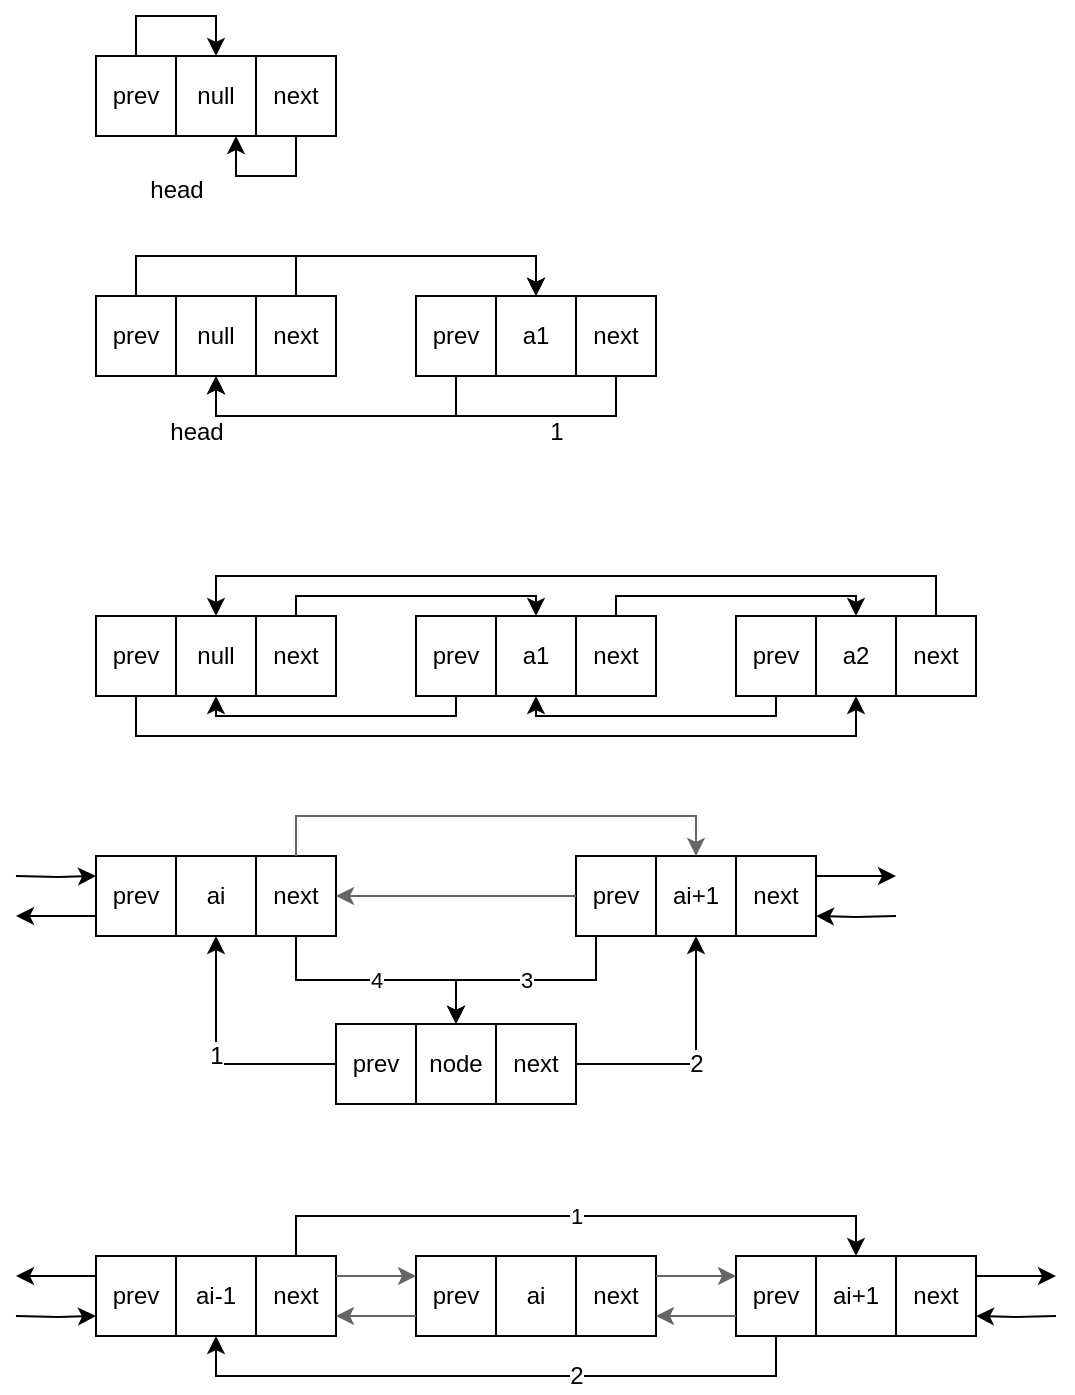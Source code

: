<mxfile pages="1" version="11.2.9" type="github"><diagram id="3NOq_5l3K2qo0K7yDAGA" name="第 1 页"><mxGraphModel dx="1422" dy="762" grid="1" gridSize="10" guides="1" tooltips="1" connect="1" arrows="1" fold="1" page="1" pageScale="1" pageWidth="827" pageHeight="1169" math="0" shadow="0"><root><mxCell id="0"/><mxCell id="1" parent="0"/><mxCell id="lAxvFlFjFvv3LwV3cR8G-6" value="" style="group" vertex="1" connectable="0" parent="1"><mxGeometry x="80" y="80" width="120" height="40" as="geometry"/></mxCell><mxCell id="lAxvFlFjFvv3LwV3cR8G-8" style="edgeStyle=orthogonalEdgeStyle;rounded=0;orthogonalLoop=1;jettySize=auto;html=1;exitX=0.5;exitY=0;exitDx=0;exitDy=0;" edge="1" parent="lAxvFlFjFvv3LwV3cR8G-6" source="lAxvFlFjFvv3LwV3cR8G-1" target="lAxvFlFjFvv3LwV3cR8G-4"><mxGeometry relative="1" as="geometry"><Array as="points"><mxPoint x="20"/><mxPoint x="20" y="-20"/><mxPoint x="60" y="-20"/></Array></mxGeometry></mxCell><mxCell id="lAxvFlFjFvv3LwV3cR8G-1" value="prev" style="rounded=0;whiteSpace=wrap;html=1;" vertex="1" parent="lAxvFlFjFvv3LwV3cR8G-6"><mxGeometry width="40" height="40" as="geometry"/></mxCell><mxCell id="lAxvFlFjFvv3LwV3cR8G-4" value="null" style="rounded=0;whiteSpace=wrap;html=1;" vertex="1" parent="lAxvFlFjFvv3LwV3cR8G-6"><mxGeometry x="40" width="40" height="40" as="geometry"/></mxCell><mxCell id="lAxvFlFjFvv3LwV3cR8G-14" style="edgeStyle=orthogonalEdgeStyle;rounded=0;orthogonalLoop=1;jettySize=auto;html=1;entryX=0.75;entryY=1;entryDx=0;entryDy=0;" edge="1" parent="lAxvFlFjFvv3LwV3cR8G-6" source="lAxvFlFjFvv3LwV3cR8G-5" target="lAxvFlFjFvv3LwV3cR8G-4"><mxGeometry relative="1" as="geometry"><Array as="points"><mxPoint x="100" y="60"/><mxPoint x="70" y="60"/></Array></mxGeometry></mxCell><mxCell id="lAxvFlFjFvv3LwV3cR8G-5" value="next" style="rounded=0;whiteSpace=wrap;html=1;" vertex="1" parent="lAxvFlFjFvv3LwV3cR8G-6"><mxGeometry x="80" width="40" height="40" as="geometry"/></mxCell><mxCell id="lAxvFlFjFvv3LwV3cR8G-7" value="head" style="text;html=1;resizable=0;points=[];autosize=1;align=center;verticalAlign=middle;spacingTop=-4;textDirection=rtl;rounded=0;fontStyle=0" vertex="1" parent="1"><mxGeometry x="100" y="139" width="40" height="20" as="geometry"/></mxCell><mxCell id="lAxvFlFjFvv3LwV3cR8G-15" value="" style="group" vertex="1" connectable="0" parent="1"><mxGeometry x="80" y="200" width="120" height="40" as="geometry"/></mxCell><mxCell id="lAxvFlFjFvv3LwV3cR8G-17" value="prev" style="rounded=0;whiteSpace=wrap;html=1;" vertex="1" parent="lAxvFlFjFvv3LwV3cR8G-15"><mxGeometry width="40" height="40" as="geometry"/></mxCell><mxCell id="lAxvFlFjFvv3LwV3cR8G-18" value="null" style="rounded=0;whiteSpace=wrap;html=1;" vertex="1" parent="lAxvFlFjFvv3LwV3cR8G-15"><mxGeometry x="40" width="40" height="40" as="geometry"/></mxCell><mxCell id="lAxvFlFjFvv3LwV3cR8G-20" value="next" style="rounded=0;whiteSpace=wrap;html=1;" vertex="1" parent="lAxvFlFjFvv3LwV3cR8G-15"><mxGeometry x="80" width="40" height="40" as="geometry"/></mxCell><mxCell id="lAxvFlFjFvv3LwV3cR8G-21" value="head" style="text;html=1;resizable=0;points=[];autosize=1;align=center;verticalAlign=middle;spacingTop=-4;textDirection=rtl;rounded=0;fontStyle=0" vertex="1" parent="1"><mxGeometry x="110" y="260" width="40" height="20" as="geometry"/></mxCell><mxCell id="lAxvFlFjFvv3LwV3cR8G-22" value="" style="group" vertex="1" connectable="0" parent="1"><mxGeometry x="240" y="200" width="120" height="40" as="geometry"/></mxCell><mxCell id="lAxvFlFjFvv3LwV3cR8G-24" value="prev" style="rounded=0;whiteSpace=wrap;html=1;" vertex="1" parent="lAxvFlFjFvv3LwV3cR8G-22"><mxGeometry width="40" height="40" as="geometry"/></mxCell><mxCell id="lAxvFlFjFvv3LwV3cR8G-25" value="a1" style="rounded=0;whiteSpace=wrap;html=1;" vertex="1" parent="lAxvFlFjFvv3LwV3cR8G-22"><mxGeometry x="40" width="40" height="40" as="geometry"/></mxCell><mxCell id="lAxvFlFjFvv3LwV3cR8G-27" value="next" style="rounded=0;whiteSpace=wrap;html=1;" vertex="1" parent="lAxvFlFjFvv3LwV3cR8G-22"><mxGeometry x="80" width="40" height="40" as="geometry"/></mxCell><mxCell id="lAxvFlFjFvv3LwV3cR8G-28" value="1" style="text;html=1;resizable=0;points=[];autosize=1;align=center;verticalAlign=middle;spacingTop=-4;textDirection=rtl;rounded=0;fontStyle=0" vertex="1" parent="1"><mxGeometry x="300" y="260" width="20" height="20" as="geometry"/></mxCell><mxCell id="lAxvFlFjFvv3LwV3cR8G-31" style="edgeStyle=orthogonalEdgeStyle;rounded=0;orthogonalLoop=1;jettySize=auto;html=1;exitX=0.5;exitY=0;exitDx=0;exitDy=0;entryX=0.5;entryY=0;entryDx=0;entryDy=0;" edge="1" parent="1" source="lAxvFlFjFvv3LwV3cR8G-20" target="lAxvFlFjFvv3LwV3cR8G-25"><mxGeometry relative="1" as="geometry"/></mxCell><mxCell id="lAxvFlFjFvv3LwV3cR8G-32" style="edgeStyle=orthogonalEdgeStyle;rounded=0;orthogonalLoop=1;jettySize=auto;html=1;entryX=0.5;entryY=1;entryDx=0;entryDy=0;" edge="1" parent="1" source="lAxvFlFjFvv3LwV3cR8G-24" target="lAxvFlFjFvv3LwV3cR8G-18"><mxGeometry relative="1" as="geometry"><Array as="points"><mxPoint x="260" y="260"/><mxPoint x="140" y="260"/></Array></mxGeometry></mxCell><mxCell id="lAxvFlFjFvv3LwV3cR8G-33" style="edgeStyle=orthogonalEdgeStyle;rounded=0;orthogonalLoop=1;jettySize=auto;html=1;exitX=0.5;exitY=0;exitDx=0;exitDy=0;entryX=0.5;entryY=0;entryDx=0;entryDy=0;" edge="1" parent="1" source="lAxvFlFjFvv3LwV3cR8G-17" target="lAxvFlFjFvv3LwV3cR8G-25"><mxGeometry relative="1" as="geometry"/></mxCell><mxCell id="lAxvFlFjFvv3LwV3cR8G-34" style="edgeStyle=orthogonalEdgeStyle;rounded=0;orthogonalLoop=1;jettySize=auto;html=1;exitX=0.5;exitY=1;exitDx=0;exitDy=0;entryX=0.5;entryY=1;entryDx=0;entryDy=0;" edge="1" parent="1" source="lAxvFlFjFvv3LwV3cR8G-27" target="lAxvFlFjFvv3LwV3cR8G-18"><mxGeometry relative="1" as="geometry"><mxPoint x="140" y="250" as="targetPoint"/><Array as="points"><mxPoint x="340" y="260"/><mxPoint x="140" y="260"/></Array></mxGeometry></mxCell><mxCell id="lAxvFlFjFvv3LwV3cR8G-35" value="" style="group" vertex="1" connectable="0" parent="1"><mxGeometry x="80" y="360" width="120" height="40" as="geometry"/></mxCell><mxCell id="lAxvFlFjFvv3LwV3cR8G-37" value="prev" style="rounded=0;whiteSpace=wrap;html=1;" vertex="1" parent="lAxvFlFjFvv3LwV3cR8G-35"><mxGeometry width="40" height="40" as="geometry"/></mxCell><mxCell id="lAxvFlFjFvv3LwV3cR8G-38" value="null" style="rounded=0;whiteSpace=wrap;html=1;" vertex="1" parent="lAxvFlFjFvv3LwV3cR8G-35"><mxGeometry x="40" width="40" height="40" as="geometry"/></mxCell><mxCell id="lAxvFlFjFvv3LwV3cR8G-40" value="next" style="rounded=0;whiteSpace=wrap;html=1;" vertex="1" parent="lAxvFlFjFvv3LwV3cR8G-35"><mxGeometry x="80" width="40" height="40" as="geometry"/></mxCell><mxCell id="lAxvFlFjFvv3LwV3cR8G-41" value="" style="group" vertex="1" connectable="0" parent="1"><mxGeometry x="240" y="360" width="120" height="40" as="geometry"/></mxCell><mxCell id="lAxvFlFjFvv3LwV3cR8G-42" value="prev" style="rounded=0;whiteSpace=wrap;html=1;" vertex="1" parent="lAxvFlFjFvv3LwV3cR8G-41"><mxGeometry width="40" height="40" as="geometry"/></mxCell><mxCell id="lAxvFlFjFvv3LwV3cR8G-43" value="a1" style="rounded=0;whiteSpace=wrap;html=1;" vertex="1" parent="lAxvFlFjFvv3LwV3cR8G-41"><mxGeometry x="40" width="40" height="40" as="geometry"/></mxCell><mxCell id="lAxvFlFjFvv3LwV3cR8G-44" value="next" style="rounded=0;whiteSpace=wrap;html=1;" vertex="1" parent="lAxvFlFjFvv3LwV3cR8G-41"><mxGeometry x="80" width="40" height="40" as="geometry"/></mxCell><mxCell id="lAxvFlFjFvv3LwV3cR8G-45" value="" style="group" vertex="1" connectable="0" parent="1"><mxGeometry x="400" y="360" width="120" height="40" as="geometry"/></mxCell><mxCell id="lAxvFlFjFvv3LwV3cR8G-46" value="prev" style="rounded=0;whiteSpace=wrap;html=1;" vertex="1" parent="lAxvFlFjFvv3LwV3cR8G-45"><mxGeometry width="40" height="40" as="geometry"/></mxCell><mxCell id="lAxvFlFjFvv3LwV3cR8G-47" value="a2" style="rounded=0;whiteSpace=wrap;html=1;" vertex="1" parent="lAxvFlFjFvv3LwV3cR8G-45"><mxGeometry x="40" width="40" height="40" as="geometry"/></mxCell><mxCell id="lAxvFlFjFvv3LwV3cR8G-48" value="next" style="rounded=0;whiteSpace=wrap;html=1;" vertex="1" parent="lAxvFlFjFvv3LwV3cR8G-45"><mxGeometry x="80" width="40" height="40" as="geometry"/></mxCell><mxCell id="lAxvFlFjFvv3LwV3cR8G-49" style="edgeStyle=orthogonalEdgeStyle;rounded=0;orthogonalLoop=1;jettySize=auto;html=1;exitX=0.5;exitY=0;exitDx=0;exitDy=0;entryX=0.5;entryY=0;entryDx=0;entryDy=0;" edge="1" parent="1" source="lAxvFlFjFvv3LwV3cR8G-40" target="lAxvFlFjFvv3LwV3cR8G-43"><mxGeometry relative="1" as="geometry"><Array as="points"><mxPoint x="180" y="350"/><mxPoint x="300" y="350"/></Array></mxGeometry></mxCell><mxCell id="lAxvFlFjFvv3LwV3cR8G-50" style="edgeStyle=orthogonalEdgeStyle;rounded=0;orthogonalLoop=1;jettySize=auto;html=1;exitX=0.5;exitY=0;exitDx=0;exitDy=0;entryX=0.5;entryY=0;entryDx=0;entryDy=0;" edge="1" parent="1" source="lAxvFlFjFvv3LwV3cR8G-44" target="lAxvFlFjFvv3LwV3cR8G-47"><mxGeometry relative="1" as="geometry"><Array as="points"><mxPoint x="340" y="350"/><mxPoint x="460" y="350"/></Array></mxGeometry></mxCell><mxCell id="lAxvFlFjFvv3LwV3cR8G-51" style="edgeStyle=orthogonalEdgeStyle;rounded=0;orthogonalLoop=1;jettySize=auto;html=1;exitX=0.5;exitY=0;exitDx=0;exitDy=0;entryX=0.5;entryY=0;entryDx=0;entryDy=0;" edge="1" parent="1" source="lAxvFlFjFvv3LwV3cR8G-48" target="lAxvFlFjFvv3LwV3cR8G-38"><mxGeometry relative="1" as="geometry"><Array as="points"><mxPoint x="500" y="340"/><mxPoint x="140" y="340"/></Array></mxGeometry></mxCell><mxCell id="lAxvFlFjFvv3LwV3cR8G-52" style="edgeStyle=orthogonalEdgeStyle;rounded=0;orthogonalLoop=1;jettySize=auto;html=1;exitX=0.5;exitY=1;exitDx=0;exitDy=0;entryX=0.5;entryY=1;entryDx=0;entryDy=0;" edge="1" parent="1" source="lAxvFlFjFvv3LwV3cR8G-42" target="lAxvFlFjFvv3LwV3cR8G-38"><mxGeometry relative="1" as="geometry"><Array as="points"><mxPoint x="260" y="410"/><mxPoint x="140" y="410"/></Array></mxGeometry></mxCell><mxCell id="lAxvFlFjFvv3LwV3cR8G-53" style="edgeStyle=orthogonalEdgeStyle;rounded=0;orthogonalLoop=1;jettySize=auto;html=1;exitX=0.5;exitY=1;exitDx=0;exitDy=0;entryX=0.5;entryY=1;entryDx=0;entryDy=0;" edge="1" parent="1" source="lAxvFlFjFvv3LwV3cR8G-46" target="lAxvFlFjFvv3LwV3cR8G-43"><mxGeometry relative="1" as="geometry"><Array as="points"><mxPoint x="420" y="410"/><mxPoint x="300" y="410"/></Array></mxGeometry></mxCell><mxCell id="lAxvFlFjFvv3LwV3cR8G-56" style="edgeStyle=orthogonalEdgeStyle;rounded=0;orthogonalLoop=1;jettySize=auto;html=1;exitX=0.5;exitY=1;exitDx=0;exitDy=0;entryX=0.5;entryY=1;entryDx=0;entryDy=0;" edge="1" parent="1" source="lAxvFlFjFvv3LwV3cR8G-37" target="lAxvFlFjFvv3LwV3cR8G-47"><mxGeometry relative="1" as="geometry"/></mxCell><mxCell id="lAxvFlFjFvv3LwV3cR8G-58" value="" style="group" vertex="1" connectable="0" parent="1"><mxGeometry x="80" y="480" width="120" height="40" as="geometry"/></mxCell><mxCell id="lAxvFlFjFvv3LwV3cR8G-60" value="prev" style="rounded=0;whiteSpace=wrap;html=1;" vertex="1" parent="lAxvFlFjFvv3LwV3cR8G-58"><mxGeometry width="40" height="40" as="geometry"/></mxCell><mxCell id="lAxvFlFjFvv3LwV3cR8G-61" value="ai" style="rounded=0;whiteSpace=wrap;html=1;" vertex="1" parent="lAxvFlFjFvv3LwV3cR8G-58"><mxGeometry x="40" width="40" height="40" as="geometry"/></mxCell><mxCell id="lAxvFlFjFvv3LwV3cR8G-63" value="next" style="rounded=0;whiteSpace=wrap;html=1;" vertex="1" parent="lAxvFlFjFvv3LwV3cR8G-58"><mxGeometry x="80" width="40" height="40" as="geometry"/></mxCell><mxCell id="lAxvFlFjFvv3LwV3cR8G-65" value="" style="group" vertex="1" connectable="0" parent="1"><mxGeometry x="320" y="480" width="120" height="40" as="geometry"/></mxCell><mxCell id="lAxvFlFjFvv3LwV3cR8G-66" value="prev" style="rounded=0;whiteSpace=wrap;html=1;" vertex="1" parent="lAxvFlFjFvv3LwV3cR8G-65"><mxGeometry width="40" height="40" as="geometry"/></mxCell><mxCell id="lAxvFlFjFvv3LwV3cR8G-67" value="ai+1" style="rounded=0;whiteSpace=wrap;html=1;" vertex="1" parent="lAxvFlFjFvv3LwV3cR8G-65"><mxGeometry x="40" width="40" height="40" as="geometry"/></mxCell><mxCell id="lAxvFlFjFvv3LwV3cR8G-68" value="next" style="rounded=0;whiteSpace=wrap;html=1;" vertex="1" parent="lAxvFlFjFvv3LwV3cR8G-65"><mxGeometry x="80" width="40" height="40" as="geometry"/></mxCell><mxCell id="lAxvFlFjFvv3LwV3cR8G-69" value="" style="group" vertex="1" connectable="0" parent="1"><mxGeometry x="200" y="564" width="120" height="40" as="geometry"/></mxCell><mxCell id="lAxvFlFjFvv3LwV3cR8G-70" value="prev" style="rounded=0;whiteSpace=wrap;html=1;" vertex="1" parent="lAxvFlFjFvv3LwV3cR8G-69"><mxGeometry width="40" height="40" as="geometry"/></mxCell><mxCell id="lAxvFlFjFvv3LwV3cR8G-71" value="node" style="rounded=0;whiteSpace=wrap;html=1;" vertex="1" parent="lAxvFlFjFvv3LwV3cR8G-69"><mxGeometry x="40" width="40" height="40" as="geometry"/></mxCell><mxCell id="lAxvFlFjFvv3LwV3cR8G-72" value="next" style="rounded=0;whiteSpace=wrap;html=1;" vertex="1" parent="lAxvFlFjFvv3LwV3cR8G-69"><mxGeometry x="80" width="40" height="40" as="geometry"/></mxCell><mxCell id="lAxvFlFjFvv3LwV3cR8G-73" style="edgeStyle=orthogonalEdgeStyle;rounded=0;orthogonalLoop=1;jettySize=auto;html=1;exitX=0;exitY=0.5;exitDx=0;exitDy=0;entryX=0.5;entryY=1;entryDx=0;entryDy=0;" edge="1" parent="1" source="lAxvFlFjFvv3LwV3cR8G-70" target="lAxvFlFjFvv3LwV3cR8G-61"><mxGeometry relative="1" as="geometry"/></mxCell><mxCell id="lAxvFlFjFvv3LwV3cR8G-74" value="1" style="text;html=1;resizable=0;points=[];align=center;verticalAlign=middle;labelBackgroundColor=#ffffff;" vertex="1" connectable="0" parent="lAxvFlFjFvv3LwV3cR8G-73"><mxGeometry x="-0.081" y="-5" relative="1" as="geometry"><mxPoint x="-3" y="1" as="offset"/></mxGeometry></mxCell><mxCell id="lAxvFlFjFvv3LwV3cR8G-75" style="edgeStyle=orthogonalEdgeStyle;rounded=0;orthogonalLoop=1;jettySize=auto;html=1;exitX=1;exitY=0.5;exitDx=0;exitDy=0;entryX=0.5;entryY=1;entryDx=0;entryDy=0;" edge="1" parent="1" source="lAxvFlFjFvv3LwV3cR8G-72" target="lAxvFlFjFvv3LwV3cR8G-67"><mxGeometry relative="1" as="geometry"/></mxCell><mxCell id="lAxvFlFjFvv3LwV3cR8G-76" value="2" style="text;html=1;resizable=0;points=[];align=center;verticalAlign=middle;labelBackgroundColor=#ffffff;" vertex="1" connectable="0" parent="lAxvFlFjFvv3LwV3cR8G-75"><mxGeometry x="-0.097" y="-2" relative="1" as="geometry"><mxPoint x="4" y="-2" as="offset"/></mxGeometry></mxCell><mxCell id="lAxvFlFjFvv3LwV3cR8G-78" value="3" style="edgeStyle=orthogonalEdgeStyle;rounded=0;orthogonalLoop=1;jettySize=auto;html=1;exitX=0.25;exitY=1;exitDx=0;exitDy=0;entryX=0.5;entryY=0;entryDx=0;entryDy=0;" edge="1" parent="1" source="lAxvFlFjFvv3LwV3cR8G-66" target="lAxvFlFjFvv3LwV3cR8G-71"><mxGeometry relative="1" as="geometry"/></mxCell><mxCell id="lAxvFlFjFvv3LwV3cR8G-79" value="4" style="edgeStyle=elbowEdgeStyle;rounded=0;orthogonalLoop=1;jettySize=auto;html=1;exitX=0.5;exitY=1;exitDx=0;exitDy=0;entryX=0.5;entryY=0;entryDx=0;entryDy=0;elbow=vertical;" edge="1" parent="1" source="lAxvFlFjFvv3LwV3cR8G-63" target="lAxvFlFjFvv3LwV3cR8G-71"><mxGeometry relative="1" as="geometry"/></mxCell><mxCell id="lAxvFlFjFvv3LwV3cR8G-80" value="" style="group" vertex="1" connectable="0" parent="1"><mxGeometry x="80" y="680" width="120" height="40" as="geometry"/></mxCell><mxCell id="lAxvFlFjFvv3LwV3cR8G-81" value="prev" style="rounded=0;whiteSpace=wrap;html=1;" vertex="1" parent="lAxvFlFjFvv3LwV3cR8G-80"><mxGeometry width="40" height="40" as="geometry"/></mxCell><mxCell id="lAxvFlFjFvv3LwV3cR8G-82" value="ai-1" style="rounded=0;whiteSpace=wrap;html=1;" vertex="1" parent="lAxvFlFjFvv3LwV3cR8G-80"><mxGeometry x="40" width="40" height="40" as="geometry"/></mxCell><mxCell id="lAxvFlFjFvv3LwV3cR8G-83" value="next" style="rounded=0;whiteSpace=wrap;html=1;" vertex="1" parent="lAxvFlFjFvv3LwV3cR8G-80"><mxGeometry x="80" width="40" height="40" as="geometry"/></mxCell><mxCell id="lAxvFlFjFvv3LwV3cR8G-84" value="" style="group" vertex="1" connectable="0" parent="1"><mxGeometry x="240" y="680" width="120" height="40" as="geometry"/></mxCell><mxCell id="lAxvFlFjFvv3LwV3cR8G-85" value="prev" style="rounded=0;whiteSpace=wrap;html=1;" vertex="1" parent="lAxvFlFjFvv3LwV3cR8G-84"><mxGeometry width="40" height="40" as="geometry"/></mxCell><mxCell id="lAxvFlFjFvv3LwV3cR8G-86" value="ai" style="rounded=0;whiteSpace=wrap;html=1;" vertex="1" parent="lAxvFlFjFvv3LwV3cR8G-84"><mxGeometry x="40" width="40" height="40" as="geometry"/></mxCell><mxCell id="lAxvFlFjFvv3LwV3cR8G-87" value="next" style="rounded=0;whiteSpace=wrap;html=1;" vertex="1" parent="lAxvFlFjFvv3LwV3cR8G-84"><mxGeometry x="80" width="40" height="40" as="geometry"/></mxCell><mxCell id="lAxvFlFjFvv3LwV3cR8G-88" value="" style="group" vertex="1" connectable="0" parent="1"><mxGeometry x="400" y="680" width="120" height="40" as="geometry"/></mxCell><mxCell id="lAxvFlFjFvv3LwV3cR8G-89" value="prev" style="rounded=0;whiteSpace=wrap;html=1;" vertex="1" parent="lAxvFlFjFvv3LwV3cR8G-88"><mxGeometry width="40" height="40" as="geometry"/></mxCell><mxCell id="lAxvFlFjFvv3LwV3cR8G-90" value="ai+1" style="rounded=0;whiteSpace=wrap;html=1;" vertex="1" parent="lAxvFlFjFvv3LwV3cR8G-88"><mxGeometry x="40" width="40" height="40" as="geometry"/></mxCell><mxCell id="lAxvFlFjFvv3LwV3cR8G-91" value="next" style="rounded=0;whiteSpace=wrap;html=1;" vertex="1" parent="lAxvFlFjFvv3LwV3cR8G-88"><mxGeometry x="80" width="40" height="40" as="geometry"/></mxCell><mxCell id="lAxvFlFjFvv3LwV3cR8G-93" value="1" style="rounded=0;orthogonalLoop=1;jettySize=auto;html=1;exitX=0.5;exitY=0;exitDx=0;exitDy=0;entryX=0.5;entryY=0;entryDx=0;entryDy=0;edgeStyle=orthogonalEdgeStyle;" edge="1" parent="1" source="lAxvFlFjFvv3LwV3cR8G-83" target="lAxvFlFjFvv3LwV3cR8G-90"><mxGeometry relative="1" as="geometry"/></mxCell><mxCell id="lAxvFlFjFvv3LwV3cR8G-94" style="edgeStyle=orthogonalEdgeStyle;rounded=0;orthogonalLoop=1;jettySize=auto;html=1;exitX=0.5;exitY=1;exitDx=0;exitDy=0;entryX=0.5;entryY=1;entryDx=0;entryDy=0;" edge="1" parent="1" source="lAxvFlFjFvv3LwV3cR8G-89" target="lAxvFlFjFvv3LwV3cR8G-82"><mxGeometry relative="1" as="geometry"/></mxCell><mxCell id="lAxvFlFjFvv3LwV3cR8G-95" value="2" style="text;html=1;resizable=0;points=[];align=center;verticalAlign=middle;labelBackgroundColor=#ffffff;" vertex="1" connectable="0" parent="lAxvFlFjFvv3LwV3cR8G-94"><mxGeometry x="-0.256" y="3" relative="1" as="geometry"><mxPoint x="-1" y="-3" as="offset"/></mxGeometry></mxCell><mxCell id="lAxvFlFjFvv3LwV3cR8G-96" style="edgeStyle=orthogonalEdgeStyle;rounded=0;orthogonalLoop=1;jettySize=auto;html=1;exitX=1;exitY=0.25;exitDx=0;exitDy=0;entryX=0;entryY=0.25;entryDx=0;entryDy=0;fillColor=#f5f5f5;strokeColor=#666666;" edge="1" parent="1" source="lAxvFlFjFvv3LwV3cR8G-83" target="lAxvFlFjFvv3LwV3cR8G-85"><mxGeometry relative="1" as="geometry"/></mxCell><mxCell id="lAxvFlFjFvv3LwV3cR8G-97" style="edgeStyle=orthogonalEdgeStyle;rounded=0;orthogonalLoop=1;jettySize=auto;html=1;exitX=0;exitY=0.75;exitDx=0;exitDy=0;entryX=1;entryY=0.75;entryDx=0;entryDy=0;strokeColor=#666666;shadow=0;fillColor=#f5f5f5;" edge="1" parent="1" source="lAxvFlFjFvv3LwV3cR8G-85" target="lAxvFlFjFvv3LwV3cR8G-83"><mxGeometry relative="1" as="geometry"/></mxCell><mxCell id="lAxvFlFjFvv3LwV3cR8G-98" style="edgeStyle=orthogonalEdgeStyle;rounded=0;orthogonalLoop=1;jettySize=auto;html=1;exitX=1;exitY=0.25;exitDx=0;exitDy=0;entryX=0;entryY=0.25;entryDx=0;entryDy=0;fillColor=#f5f5f5;strokeColor=#666666;" edge="1" parent="1" source="lAxvFlFjFvv3LwV3cR8G-87" target="lAxvFlFjFvv3LwV3cR8G-89"><mxGeometry relative="1" as="geometry"/></mxCell><mxCell id="lAxvFlFjFvv3LwV3cR8G-99" style="edgeStyle=orthogonalEdgeStyle;rounded=0;orthogonalLoop=1;jettySize=auto;html=1;exitX=0;exitY=0.75;exitDx=0;exitDy=0;entryX=1;entryY=0.75;entryDx=0;entryDy=0;fillColor=#f5f5f5;strokeColor=#666666;" edge="1" parent="1" source="lAxvFlFjFvv3LwV3cR8G-89" target="lAxvFlFjFvv3LwV3cR8G-87"><mxGeometry relative="1" as="geometry"/></mxCell><mxCell id="lAxvFlFjFvv3LwV3cR8G-100" style="edgeStyle=orthogonalEdgeStyle;rounded=0;orthogonalLoop=1;jettySize=auto;html=1;exitX=0;exitY=0.25;exitDx=0;exitDy=0;" edge="1" parent="1" source="lAxvFlFjFvv3LwV3cR8G-81"><mxGeometry relative="1" as="geometry"><mxPoint x="40" y="690" as="targetPoint"/></mxGeometry></mxCell><mxCell id="lAxvFlFjFvv3LwV3cR8G-101" style="edgeStyle=orthogonalEdgeStyle;rounded=0;orthogonalLoop=1;jettySize=auto;html=1;exitX=1;exitY=0.25;exitDx=0;exitDy=0;" edge="1" parent="1" source="lAxvFlFjFvv3LwV3cR8G-91"><mxGeometry relative="1" as="geometry"><mxPoint x="560" y="690" as="targetPoint"/></mxGeometry></mxCell><mxCell id="lAxvFlFjFvv3LwV3cR8G-110" style="edgeStyle=orthogonalEdgeStyle;rounded=0;orthogonalLoop=1;jettySize=auto;html=1;exitX=0;exitY=0.75;exitDx=0;exitDy=0;entryX=1;entryY=0.75;entryDx=0;entryDy=0;" edge="1" parent="1" target="lAxvFlFjFvv3LwV3cR8G-91"><mxGeometry relative="1" as="geometry"><mxPoint x="560" y="710" as="sourcePoint"/></mxGeometry></mxCell><mxCell id="lAxvFlFjFvv3LwV3cR8G-112" style="edgeStyle=orthogonalEdgeStyle;rounded=0;orthogonalLoop=1;jettySize=auto;html=1;exitX=1;exitY=0.75;exitDx=0;exitDy=0;entryX=0;entryY=0.75;entryDx=0;entryDy=0;" edge="1" parent="1" target="lAxvFlFjFvv3LwV3cR8G-81"><mxGeometry relative="1" as="geometry"><mxPoint x="40" y="710" as="sourcePoint"/></mxGeometry></mxCell><mxCell id="lAxvFlFjFvv3LwV3cR8G-113" style="edgeStyle=orthogonalEdgeStyle;rounded=0;orthogonalLoop=1;jettySize=auto;html=1;exitX=0.5;exitY=0;exitDx=0;exitDy=0;entryX=0.5;entryY=0;entryDx=0;entryDy=0;shadow=0;strokeColor=#666666;fillColor=#f5f5f5;" edge="1" parent="1" source="lAxvFlFjFvv3LwV3cR8G-63" target="lAxvFlFjFvv3LwV3cR8G-67"><mxGeometry relative="1" as="geometry"/></mxCell><mxCell id="lAxvFlFjFvv3LwV3cR8G-119" style="edgeStyle=orthogonalEdgeStyle;rounded=0;orthogonalLoop=1;jettySize=auto;html=1;exitX=1;exitY=0.25;exitDx=0;exitDy=0;entryX=0;entryY=0.25;entryDx=0;entryDy=0;shadow=0;" edge="1" parent="1" target="lAxvFlFjFvv3LwV3cR8G-60"><mxGeometry relative="1" as="geometry"><mxPoint x="40" y="490" as="sourcePoint"/></mxGeometry></mxCell><mxCell id="lAxvFlFjFvv3LwV3cR8G-120" style="edgeStyle=orthogonalEdgeStyle;rounded=0;orthogonalLoop=1;jettySize=auto;html=1;exitX=0;exitY=0.75;exitDx=0;exitDy=0;entryX=1;entryY=0.75;entryDx=0;entryDy=0;shadow=0;" edge="1" parent="1" source="lAxvFlFjFvv3LwV3cR8G-60"><mxGeometry relative="1" as="geometry"><mxPoint x="40" y="510" as="targetPoint"/></mxGeometry></mxCell><mxCell id="lAxvFlFjFvv3LwV3cR8G-123" style="edgeStyle=orthogonalEdgeStyle;rounded=0;orthogonalLoop=1;jettySize=auto;html=1;exitX=0;exitY=0.75;exitDx=0;exitDy=0;entryX=1;entryY=0.75;entryDx=0;entryDy=0;shadow=0;" edge="1" parent="1" target="lAxvFlFjFvv3LwV3cR8G-68"><mxGeometry relative="1" as="geometry"><mxPoint x="480" y="510" as="sourcePoint"/></mxGeometry></mxCell><mxCell id="lAxvFlFjFvv3LwV3cR8G-122" style="edgeStyle=orthogonalEdgeStyle;rounded=0;orthogonalLoop=1;jettySize=auto;html=1;exitX=1;exitY=0.25;exitDx=0;exitDy=0;entryX=0;entryY=0.25;entryDx=0;entryDy=0;shadow=0;" edge="1" parent="1" source="lAxvFlFjFvv3LwV3cR8G-68"><mxGeometry relative="1" as="geometry"><mxPoint x="480" y="490" as="targetPoint"/></mxGeometry></mxCell><mxCell id="lAxvFlFjFvv3LwV3cR8G-124" style="edgeStyle=orthogonalEdgeStyle;rounded=0;orthogonalLoop=1;jettySize=auto;html=1;shadow=0;strokeColor=#666666;fillColor=#f5f5f5;" edge="1" parent="1" source="lAxvFlFjFvv3LwV3cR8G-66" target="lAxvFlFjFvv3LwV3cR8G-63"><mxGeometry relative="1" as="geometry"/></mxCell></root></mxGraphModel></diagram></mxfile>